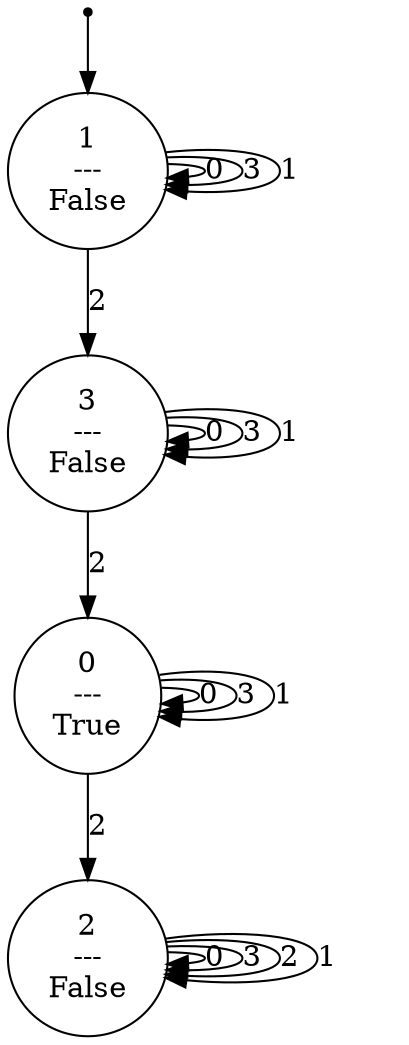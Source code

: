 digraph G {
0 [label="", shape=point];
0 -> 2;
1 [label="0\n---\nTrue"];
1 -> 1  [label=0];
1 -> 1  [label=3];
1 -> 3  [label=2];
1 -> 1  [label=1];
2 [label="1\n---\nFalse"];
2 -> 2  [label=0];
2 -> 2  [label=3];
2 -> 4  [label=2];
2 -> 2  [label=1];
3 [label="2\n---\nFalse"];
3 -> 3  [label=0];
3 -> 3  [label=3];
3 -> 3  [label=2];
3 -> 3  [label=1];
4 [label="3\n---\nFalse"];
4 -> 4  [label=0];
4 -> 4  [label=3];
4 -> 1  [label=2];
4 -> 4  [label=1];
}

